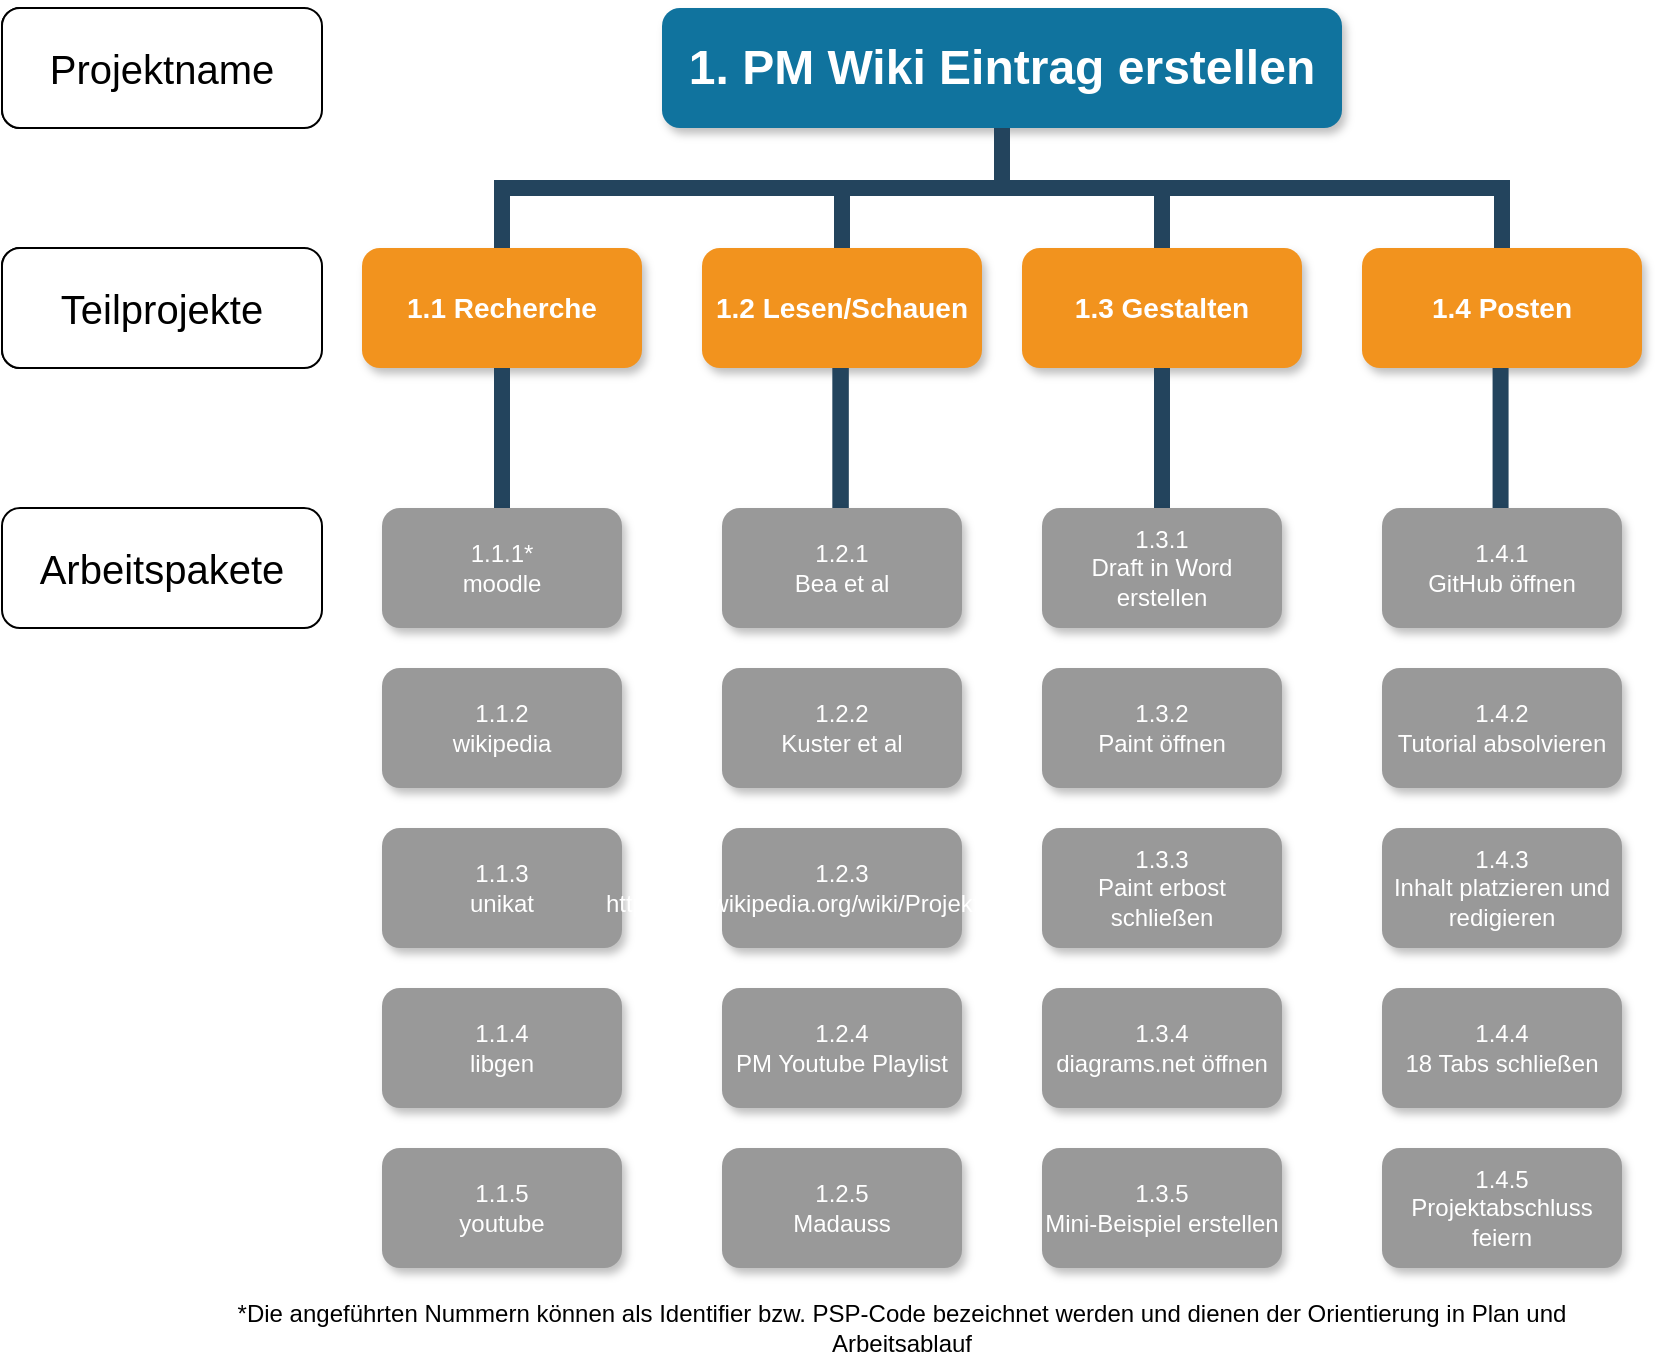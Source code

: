 <mxfile version="13.8.0" type="github">
  <diagram name="Page-1" id="64c3da0e-402f-94eb-ee01-a36477274f13">
    <mxGraphModel dx="2076" dy="1098" grid="1" gridSize="10" guides="1" tooltips="1" connect="1" arrows="1" fold="1" page="1" pageScale="1" pageWidth="1169" pageHeight="826" background="#ffffff" math="0" shadow="0">
      <root>
        <mxCell id="0" />
        <mxCell id="1" parent="0" />
        <mxCell id="2" value="1. PM Wiki Eintrag erstellen" style="whiteSpace=wrap;rounded=1;shadow=1;fillColor=#10739E;strokeColor=none;fontColor=#FFFFFF;fontStyle=1;fontSize=24" parent="1" vertex="1">
          <mxGeometry x="1000" y="50" width="340" height="60" as="geometry" />
        </mxCell>
        <mxCell id="4" value="1.1 Recherche" style="whiteSpace=wrap;rounded=1;fillColor=#F2931E;strokeColor=none;shadow=1;fontColor=#FFFFFF;fontStyle=1;fontSize=14" parent="1" vertex="1">
          <mxGeometry x="850" y="170.0" width="140" height="60" as="geometry" />
        </mxCell>
        <mxCell id="6" value="1.2 Lesen/Schauen" style="whiteSpace=wrap;rounded=1;fillColor=#F2931E;strokeColor=none;shadow=1;fontColor=#FFFFFF;fontStyle=1;fontSize=14" parent="1" vertex="1">
          <mxGeometry x="1020" y="170.0" width="140" height="60" as="geometry" />
        </mxCell>
        <mxCell id="7" value="1.3 Gestalten" style="whiteSpace=wrap;rounded=1;fillColor=#F2931E;strokeColor=none;shadow=1;fontColor=#FFFFFF;fontStyle=1;fontSize=14" parent="1" vertex="1">
          <mxGeometry x="1180" y="170.0" width="140" height="60" as="geometry" />
        </mxCell>
        <mxCell id="8" value="1.4 Posten" style="whiteSpace=wrap;rounded=1;fillColor=#F2931E;strokeColor=none;shadow=1;fontColor=#FFFFFF;fontStyle=1;fontSize=14" parent="1" vertex="1">
          <mxGeometry x="1350" y="170.0" width="140" height="60" as="geometry" />
        </mxCell>
        <mxCell id="116" value="" style="edgeStyle=elbowEdgeStyle;elbow=vertical;rounded=0;fontColor=#000000;endArrow=none;endFill=0;strokeWidth=8;strokeColor=#23445D;" parent="1" source="4" edge="1">
          <mxGeometry width="100" height="100" relative="1" as="geometry">
            <mxPoint x="560" y="240.0" as="sourcePoint" />
            <mxPoint x="920" y="310" as="targetPoint" />
            <Array as="points">
              <mxPoint x="920" y="300" />
            </Array>
          </mxGeometry>
        </mxCell>
        <mxCell id="229" value="" style="edgeStyle=elbowEdgeStyle;elbow=vertical;rounded=0;fontColor=#000000;endArrow=none;endFill=0;strokeWidth=8;strokeColor=#23445D;entryX=0.5;entryY=0;entryDx=0;entryDy=0;" parent="1" source="2" target="4" edge="1">
          <mxGeometry width="100" height="100" relative="1" as="geometry">
            <mxPoint x="540" y="140" as="sourcePoint" />
            <mxPoint x="230" y="170.0" as="targetPoint" />
          </mxGeometry>
        </mxCell>
        <mxCell id="230" value="" style="edgeStyle=elbowEdgeStyle;elbow=vertical;rounded=0;fontColor=#000000;endArrow=none;endFill=0;strokeWidth=8;strokeColor=#23445D;" parent="1" source="2" target="4" edge="1">
          <mxGeometry width="100" height="100" relative="1" as="geometry">
            <mxPoint x="550" y="150" as="sourcePoint" />
            <mxPoint x="650" y="50" as="targetPoint" />
          </mxGeometry>
        </mxCell>
        <mxCell id="231" value="" style="edgeStyle=elbowEdgeStyle;elbow=vertical;rounded=0;fontColor=#000000;endArrow=none;endFill=0;strokeWidth=8;strokeColor=#23445D;" parent="1" source="2" target="6" edge="1">
          <mxGeometry width="100" height="100" relative="1" as="geometry">
            <mxPoint x="560" y="160" as="sourcePoint" />
            <mxPoint x="660" y="60" as="targetPoint" />
          </mxGeometry>
        </mxCell>
        <mxCell id="232" value="" style="edgeStyle=elbowEdgeStyle;elbow=vertical;rounded=0;fontColor=#000000;endArrow=none;endFill=0;strokeWidth=8;strokeColor=#23445D;" parent="1" source="2" target="7" edge="1">
          <mxGeometry width="100" height="100" relative="1" as="geometry">
            <mxPoint x="570" y="170" as="sourcePoint" />
            <mxPoint x="670" y="70" as="targetPoint" />
          </mxGeometry>
        </mxCell>
        <mxCell id="233" value="" style="edgeStyle=elbowEdgeStyle;elbow=vertical;rounded=0;fontColor=#000000;endArrow=none;endFill=0;strokeWidth=8;strokeColor=#23445D;" parent="1" source="2" target="8" edge="1">
          <mxGeometry width="100" height="100" relative="1" as="geometry">
            <mxPoint x="580" y="180" as="sourcePoint" />
            <mxPoint x="680" y="80" as="targetPoint" />
          </mxGeometry>
        </mxCell>
        <mxCell id="B7-Tg69ytmA9G3G3-VEQ-234" value="1.1.1*&#xa;moodle" style="whiteSpace=wrap;rounded=1;fillColor=#999999;strokeColor=none;shadow=1;fontColor=#FFFFFF;fontStyle=0" parent="1" vertex="1">
          <mxGeometry x="860.0" y="300.0" width="120" height="60" as="geometry" />
        </mxCell>
        <mxCell id="B7-Tg69ytmA9G3G3-VEQ-235" value="1.1.2&#xa;wikipedia" style="whiteSpace=wrap;rounded=1;fillColor=#999999;strokeColor=none;shadow=1;fontColor=#FFFFFF;fontStyle=0" parent="1" vertex="1">
          <mxGeometry x="860.0" y="380.0" width="120" height="60" as="geometry" />
        </mxCell>
        <mxCell id="B7-Tg69ytmA9G3G3-VEQ-236" value="1.1.3&#xa;unikat" style="whiteSpace=wrap;rounded=1;fillColor=#999999;strokeColor=none;shadow=1;fontColor=#FFFFFF;fontStyle=0" parent="1" vertex="1">
          <mxGeometry x="860.0" y="460.0" width="120" height="60" as="geometry" />
        </mxCell>
        <mxCell id="B7-Tg69ytmA9G3G3-VEQ-237" value="1.1.4&#xa;libgen" style="whiteSpace=wrap;rounded=1;fillColor=#999999;strokeColor=none;shadow=1;fontColor=#FFFFFF;fontStyle=0" parent="1" vertex="1">
          <mxGeometry x="860" y="540.0" width="120" height="60" as="geometry" />
        </mxCell>
        <mxCell id="B7-Tg69ytmA9G3G3-VEQ-238" value="1.1.5&#xa;youtube" style="whiteSpace=wrap;rounded=1;fillColor=#999999;strokeColor=none;shadow=1;fontColor=#FFFFFF;fontStyle=0" parent="1" vertex="1">
          <mxGeometry x="860.0" y="620.0" width="120" height="60" as="geometry" />
        </mxCell>
        <mxCell id="B7-Tg69ytmA9G3G3-VEQ-254" value="" style="edgeStyle=elbowEdgeStyle;elbow=vertical;rounded=0;fontColor=#000000;endArrow=none;endFill=0;strokeWidth=8;strokeColor=#23445D;" parent="1" edge="1">
          <mxGeometry width="100" height="100" relative="1" as="geometry">
            <mxPoint x="1089.29" y="230.0" as="sourcePoint" />
            <mxPoint x="1089.29" y="310" as="targetPoint" />
            <Array as="points">
              <mxPoint x="1089.29" y="300" />
            </Array>
          </mxGeometry>
        </mxCell>
        <mxCell id="B7-Tg69ytmA9G3G3-VEQ-255" value="" style="edgeStyle=elbowEdgeStyle;elbow=vertical;rounded=0;fontColor=#000000;endArrow=none;endFill=0;strokeWidth=8;strokeColor=#23445D;" parent="1" edge="1">
          <mxGeometry width="100" height="100" relative="1" as="geometry">
            <mxPoint x="1089.29" y="230.0" as="sourcePoint" />
            <mxPoint x="1089.29" y="310" as="targetPoint" />
            <Array as="points">
              <mxPoint x="1089.29" y="300" />
            </Array>
          </mxGeometry>
        </mxCell>
        <mxCell id="B7-Tg69ytmA9G3G3-VEQ-256" value="" style="edgeStyle=elbowEdgeStyle;elbow=vertical;rounded=0;fontColor=#000000;endArrow=none;endFill=0;strokeWidth=8;strokeColor=#23445D;" parent="1" edge="1">
          <mxGeometry width="100" height="100" relative="1" as="geometry">
            <mxPoint x="1250" y="230.0" as="sourcePoint" />
            <mxPoint x="1250" y="310" as="targetPoint" />
            <Array as="points">
              <mxPoint x="1250" y="300" />
            </Array>
          </mxGeometry>
        </mxCell>
        <mxCell id="B7-Tg69ytmA9G3G3-VEQ-257" value="" style="edgeStyle=elbowEdgeStyle;elbow=vertical;rounded=0;fontColor=#000000;endArrow=none;endFill=0;strokeWidth=8;strokeColor=#23445D;" parent="1" edge="1">
          <mxGeometry width="100" height="100" relative="1" as="geometry">
            <mxPoint x="1419.29" y="230.0" as="sourcePoint" />
            <mxPoint x="1419.29" y="310" as="targetPoint" />
            <Array as="points">
              <mxPoint x="1419.29" y="300" />
            </Array>
          </mxGeometry>
        </mxCell>
        <mxCell id="B7-Tg69ytmA9G3G3-VEQ-239" value="1.2.1&#xa;Bea et al" style="whiteSpace=wrap;rounded=1;fillColor=#999999;strokeColor=none;shadow=1;fontColor=#FFFFFF;fontStyle=0" parent="1" vertex="1">
          <mxGeometry x="1030.0" y="300.0" width="120" height="60" as="geometry" />
        </mxCell>
        <mxCell id="B7-Tg69ytmA9G3G3-VEQ-240" value="1.2.2&#xa;Kuster et al" style="whiteSpace=wrap;rounded=1;fillColor=#999999;strokeColor=none;shadow=1;fontColor=#FFFFFF;fontStyle=0" parent="1" vertex="1">
          <mxGeometry x="1030" y="380.0" width="120" height="60" as="geometry" />
        </mxCell>
        <mxCell id="B7-Tg69ytmA9G3G3-VEQ-241" value="1.2.3&#xa;https://de.wikipedia.org/wiki/Projektstruktur..." style="whiteSpace=wrap;rounded=1;fillColor=#999999;strokeColor=none;shadow=1;fontColor=#FFFFFF;fontStyle=0" parent="1" vertex="1">
          <mxGeometry x="1030.0" y="460.0" width="120" height="60" as="geometry" />
        </mxCell>
        <mxCell id="B7-Tg69ytmA9G3G3-VEQ-242" value="1.2.4&#xa;PM Youtube Playlist" style="whiteSpace=wrap;rounded=1;fillColor=#999999;strokeColor=none;shadow=1;fontColor=#FFFFFF;fontStyle=0" parent="1" vertex="1">
          <mxGeometry x="1030" y="540.0" width="120" height="60" as="geometry" />
        </mxCell>
        <mxCell id="B7-Tg69ytmA9G3G3-VEQ-243" value="1.2.5&#xa;Madauss" style="whiteSpace=wrap;rounded=1;fillColor=#999999;strokeColor=none;shadow=1;fontColor=#FFFFFF;fontStyle=0" parent="1" vertex="1">
          <mxGeometry x="1030" y="620.0" width="120" height="60" as="geometry" />
        </mxCell>
        <mxCell id="B7-Tg69ytmA9G3G3-VEQ-244" value="1.3.1&#xa;Draft in Word erstellen" style="whiteSpace=wrap;rounded=1;fillColor=#999999;strokeColor=none;shadow=1;fontColor=#FFFFFF;fontStyle=0" parent="1" vertex="1">
          <mxGeometry x="1190.0" y="300.0" width="120" height="60" as="geometry" />
        </mxCell>
        <mxCell id="B7-Tg69ytmA9G3G3-VEQ-245" value="1.3.2&#xa;Paint öffnen" style="whiteSpace=wrap;rounded=1;fillColor=#999999;strokeColor=none;shadow=1;fontColor=#FFFFFF;fontStyle=0" parent="1" vertex="1">
          <mxGeometry x="1190" y="380.0" width="120" height="60" as="geometry" />
        </mxCell>
        <mxCell id="B7-Tg69ytmA9G3G3-VEQ-246" value="1.3.3&#xa;Paint erbost schließen" style="whiteSpace=wrap;rounded=1;fillColor=#999999;strokeColor=none;shadow=1;fontColor=#FFFFFF;fontStyle=0" parent="1" vertex="1">
          <mxGeometry x="1190.0" y="460.0" width="120" height="60" as="geometry" />
        </mxCell>
        <mxCell id="B7-Tg69ytmA9G3G3-VEQ-247" value="1.3.4&#xa;diagrams.net öffnen" style="whiteSpace=wrap;rounded=1;fillColor=#999999;strokeColor=none;shadow=1;fontColor=#FFFFFF;fontStyle=0" parent="1" vertex="1">
          <mxGeometry x="1190" y="540.0" width="120" height="60" as="geometry" />
        </mxCell>
        <mxCell id="B7-Tg69ytmA9G3G3-VEQ-248" value="1.3.5&#xa;Mini-Beispiel erstellen" style="whiteSpace=wrap;rounded=1;fillColor=#999999;strokeColor=none;shadow=1;fontColor=#FFFFFF;fontStyle=0" parent="1" vertex="1">
          <mxGeometry x="1190" y="620.0" width="120" height="60" as="geometry" />
        </mxCell>
        <mxCell id="B7-Tg69ytmA9G3G3-VEQ-249" value="1.4.1&#xa;GitHub öffnen" style="whiteSpace=wrap;rounded=1;fillColor=#999999;strokeColor=none;shadow=1;fontColor=#FFFFFF;fontStyle=0" parent="1" vertex="1">
          <mxGeometry x="1360.0" y="300.0" width="120" height="60" as="geometry" />
        </mxCell>
        <mxCell id="B7-Tg69ytmA9G3G3-VEQ-250" value="1.4.2&#xa;Tutorial absolvieren" style="whiteSpace=wrap;rounded=1;fillColor=#999999;strokeColor=none;shadow=1;fontColor=#FFFFFF;fontStyle=0" parent="1" vertex="1">
          <mxGeometry x="1360" y="380.0" width="120" height="60" as="geometry" />
        </mxCell>
        <mxCell id="B7-Tg69ytmA9G3G3-VEQ-251" value="1.4.3&#xa;Inhalt platzieren und redigieren" style="whiteSpace=wrap;rounded=1;fillColor=#999999;strokeColor=none;shadow=1;fontColor=#FFFFFF;fontStyle=0" parent="1" vertex="1">
          <mxGeometry x="1360.0" y="460.0" width="120" height="60" as="geometry" />
        </mxCell>
        <mxCell id="B7-Tg69ytmA9G3G3-VEQ-252" value="1.4.4&#xa;18 Tabs schließen" style="whiteSpace=wrap;rounded=1;fillColor=#999999;strokeColor=none;shadow=1;fontColor=#FFFFFF;fontStyle=0" parent="1" vertex="1">
          <mxGeometry x="1360" y="540.0" width="120" height="60" as="geometry" />
        </mxCell>
        <mxCell id="B7-Tg69ytmA9G3G3-VEQ-253" value="&#xa;1.4.5&#xa;Projektabschluss feiern&#xa;" style="whiteSpace=wrap;rounded=1;fillColor=#999999;strokeColor=none;shadow=1;fontColor=#FFFFFF;fontStyle=0" parent="1" vertex="1">
          <mxGeometry x="1360" y="620.0" width="120" height="60" as="geometry" />
        </mxCell>
        <mxCell id="B7-Tg69ytmA9G3G3-VEQ-258" value="&lt;font style=&quot;font-size: 19px&quot;&gt;Projektname&lt;/font&gt;" style="rounded=1;whiteSpace=wrap;html=1;" parent="1" vertex="1">
          <mxGeometry x="670" y="50" width="120" height="60" as="geometry" />
        </mxCell>
        <mxCell id="B7-Tg69ytmA9G3G3-VEQ-259" value="&lt;font style=&quot;font-size: 20px&quot;&gt;Projektname&lt;/font&gt;" style="rounded=1;whiteSpace=wrap;html=1;" parent="1" vertex="1">
          <mxGeometry x="670" y="50" width="160" height="60" as="geometry" />
        </mxCell>
        <mxCell id="B7-Tg69ytmA9G3G3-VEQ-260" value="&lt;font style=&quot;font-size: 20px&quot;&gt;Teilprojekte&lt;/font&gt;" style="rounded=1;whiteSpace=wrap;html=1;" parent="1" vertex="1">
          <mxGeometry x="670" y="170" width="120" height="60" as="geometry" />
        </mxCell>
        <mxCell id="B7-Tg69ytmA9G3G3-VEQ-261" value="&lt;font style=&quot;font-size: 20px&quot;&gt;Teilprojekte&lt;/font&gt;" style="rounded=1;whiteSpace=wrap;html=1;" parent="1" vertex="1">
          <mxGeometry x="670" y="170" width="160" height="60" as="geometry" />
        </mxCell>
        <mxCell id="B7-Tg69ytmA9G3G3-VEQ-262" value="&lt;font style=&quot;font-size: 20px&quot;&gt;Arbeitspakete&lt;/font&gt;" style="rounded=1;whiteSpace=wrap;html=1;" parent="1" vertex="1">
          <mxGeometry x="670" y="300" width="160" height="60" as="geometry" />
        </mxCell>
        <mxCell id="B7-Tg69ytmA9G3G3-VEQ-265" value="*Die angeführten Nummern können als Identifier bzw. PSP-Code bezeichnet werden und dienen der Orientierung in Plan und Arbeitsablauf" style="text;html=1;strokeColor=none;fillColor=none;align=center;verticalAlign=middle;whiteSpace=wrap;rounded=0;" parent="1" vertex="1">
          <mxGeometry x="760" y="700" width="720" height="20" as="geometry" />
        </mxCell>
      </root>
    </mxGraphModel>
  </diagram>
</mxfile>
